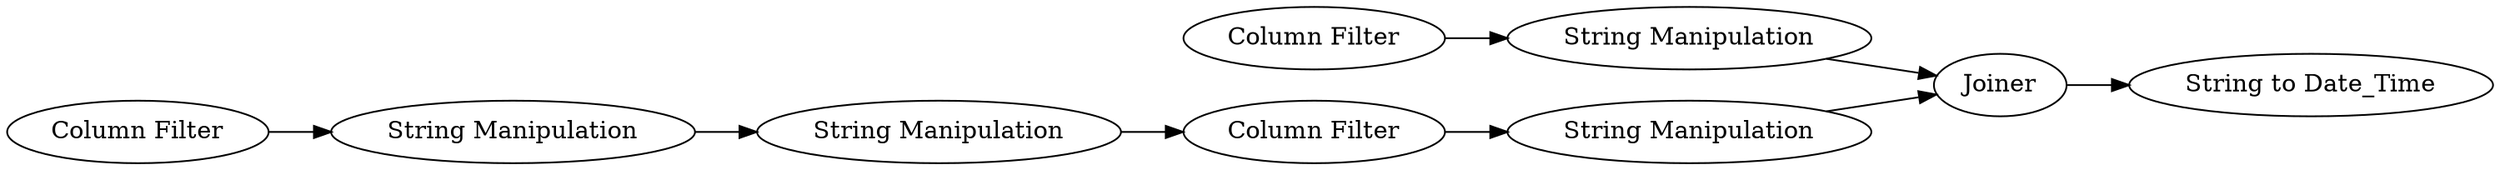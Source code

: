 digraph {
	"6261428673367054549_9" [label="Column Filter"]
	"6493757895383054774_41" [label="String to Date_Time"]
	"6261428673367054549_14" [label="String Manipulation"]
	"7113323467770352785_11" [label="Column Filter"]
	"6261428673367054549_4" [label="Column Filter"]
	"7113323467770352785_15" [label="String Manipulation"]
	"6261428673367054549_6" [label="String Manipulation"]
	"6261428673367054549_5" [label="String Manipulation"]
	"6493757895383054774_12" [label=Joiner]
	"6261428673367054549_9" -> "6261428673367054549_14"
	"7113323467770352785_11" -> "7113323467770352785_15"
	"6261428673367054549_4" -> "6261428673367054549_5"
	"6261428673367054549_6" -> "6261428673367054549_9"
	"7113323467770352785_15" -> "6493757895383054774_12"
	"6493757895383054774_12" -> "6493757895383054774_41"
	"6261428673367054549_14" -> "6493757895383054774_12"
	"6261428673367054549_5" -> "6261428673367054549_6"
	rankdir=LR
}
